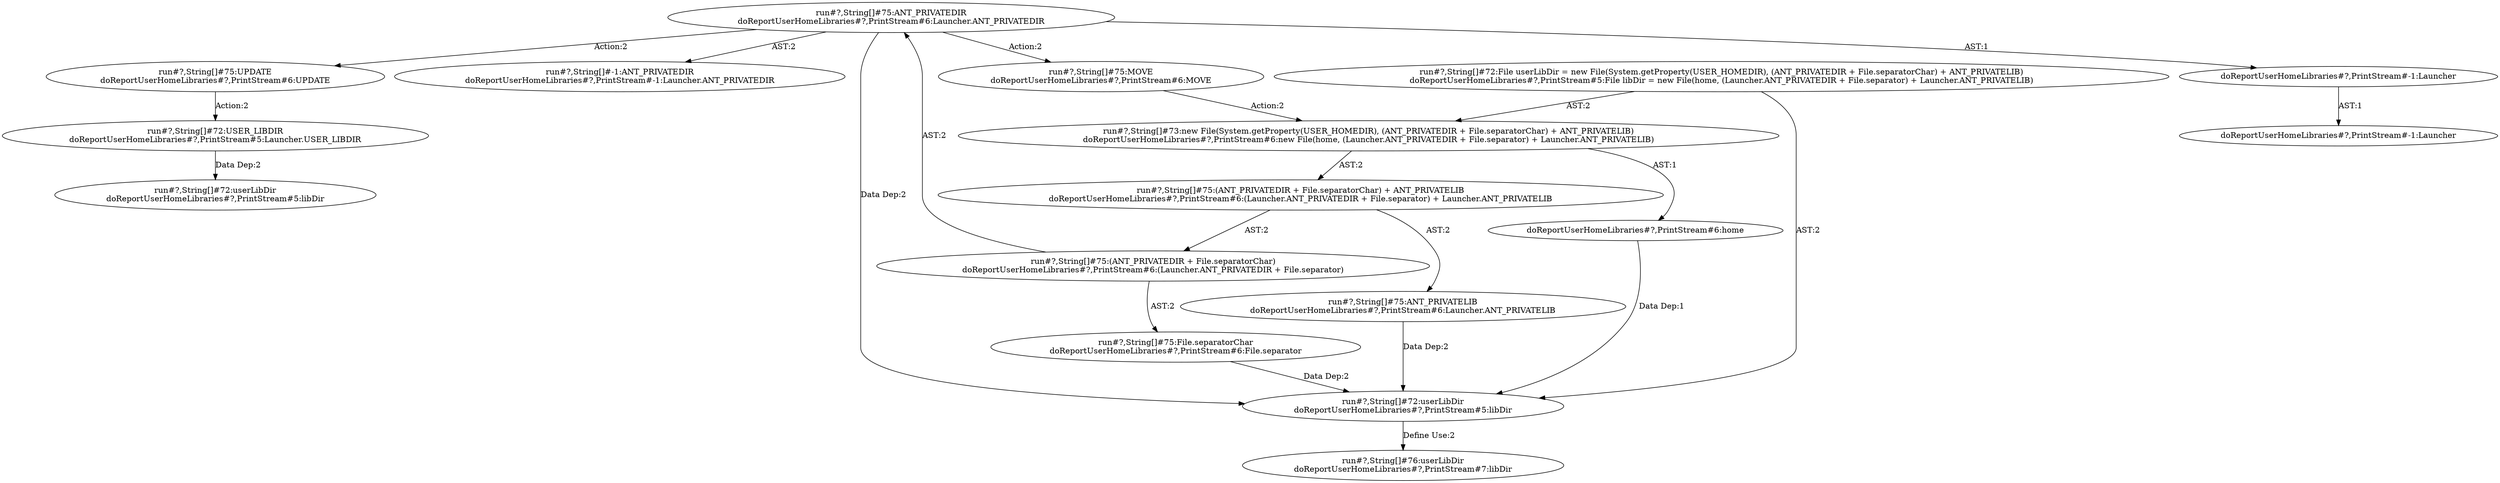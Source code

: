 digraph "Pattern" {
0 [label="run#?,String[]#75:UPDATE
doReportUserHomeLibraries#?,PrintStream#6:UPDATE" shape=ellipse]
1 [label="run#?,String[]#75:ANT_PRIVATEDIR
doReportUserHomeLibraries#?,PrintStream#6:Launcher.ANT_PRIVATEDIR" shape=ellipse]
2 [label="run#?,String[]#75:(ANT_PRIVATEDIR + File.separatorChar)
doReportUserHomeLibraries#?,PrintStream#6:(Launcher.ANT_PRIVATEDIR + File.separator)" shape=ellipse]
3 [label="run#?,String[]#75:(ANT_PRIVATEDIR + File.separatorChar) + ANT_PRIVATELIB
doReportUserHomeLibraries#?,PrintStream#6:(Launcher.ANT_PRIVATEDIR + File.separator) + Launcher.ANT_PRIVATELIB" shape=ellipse]
4 [label="run#?,String[]#75:File.separatorChar
doReportUserHomeLibraries#?,PrintStream#6:File.separator" shape=ellipse]
5 [label="run#?,String[]#-1:ANT_PRIVATEDIR
doReportUserHomeLibraries#?,PrintStream#-1:Launcher.ANT_PRIVATEDIR" shape=ellipse]
6 [label="run#?,String[]#72:userLibDir
doReportUserHomeLibraries#?,PrintStream#5:libDir" shape=ellipse]
7 [label="run#?,String[]#72:File userLibDir = new File(System.getProperty(USER_HOMEDIR), (ANT_PRIVATEDIR + File.separatorChar) + ANT_PRIVATELIB)
doReportUserHomeLibraries#?,PrintStream#5:File libDir = new File(home, (Launcher.ANT_PRIVATEDIR + File.separator) + Launcher.ANT_PRIVATELIB)" shape=ellipse]
8 [label="run#?,String[]#75:ANT_PRIVATELIB
doReportUserHomeLibraries#?,PrintStream#6:Launcher.ANT_PRIVATELIB" shape=ellipse]
9 [label="run#?,String[]#76:userLibDir
doReportUserHomeLibraries#?,PrintStream#7:libDir" shape=ellipse]
10 [label="run#?,String[]#75:MOVE
doReportUserHomeLibraries#?,PrintStream#6:MOVE" shape=ellipse]
11 [label="run#?,String[]#73:new File(System.getProperty(USER_HOMEDIR), (ANT_PRIVATEDIR + File.separatorChar) + ANT_PRIVATELIB)
doReportUserHomeLibraries#?,PrintStream#6:new File(home, (Launcher.ANT_PRIVATEDIR + File.separator) + Launcher.ANT_PRIVATELIB)" shape=ellipse]
12 [label="run#?,String[]#72:USER_LIBDIR
doReportUserHomeLibraries#?,PrintStream#5:Launcher.USER_LIBDIR" shape=ellipse]
13 [label="run#?,String[]#72:userLibDir
doReportUserHomeLibraries#?,PrintStream#5:libDir" shape=ellipse]
14 [label="doReportUserHomeLibraries#?,PrintStream#-1:Launcher" shape=ellipse]
15 [label="doReportUserHomeLibraries#?,PrintStream#-1:Launcher" shape=ellipse]
16 [label="doReportUserHomeLibraries#?,PrintStream#6:home" shape=ellipse]
0 -> 12 [label="Action:2"];
1 -> 0 [label="Action:2"];
1 -> 5 [label="AST:2"];
1 -> 6 [label="Data Dep:2"];
1 -> 10 [label="Action:2"];
1 -> 14 [label="AST:1"];
2 -> 1 [label="AST:2"];
2 -> 4 [label="AST:2"];
3 -> 2 [label="AST:2"];
3 -> 8 [label="AST:2"];
4 -> 6 [label="Data Dep:2"];
6 -> 9 [label="Define Use:2"];
7 -> 6 [label="AST:2"];
7 -> 11 [label="AST:2"];
8 -> 6 [label="Data Dep:2"];
10 -> 11 [label="Action:2"];
11 -> 3 [label="AST:2"];
11 -> 16 [label="AST:1"];
12 -> 13 [label="Data Dep:2"];
14 -> 15 [label="AST:1"];
16 -> 6 [label="Data Dep:1"];
}